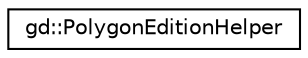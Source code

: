digraph "Graphical Class Hierarchy"
{
  edge [fontname="Helvetica",fontsize="10",labelfontname="Helvetica",labelfontsize="10"];
  node [fontname="Helvetica",fontsize="10",shape=record];
  rankdir="LR";
  Node1 [label="gd::PolygonEditionHelper",height=0.2,width=0.4,color="black", fillcolor="white", style="filled",URL="$classgd_1_1_polygon_edition_helper.html",tooltip="PolygonEditionHelper provides features to make the polygon edition easier. Can be easily integrated i..."];
}
